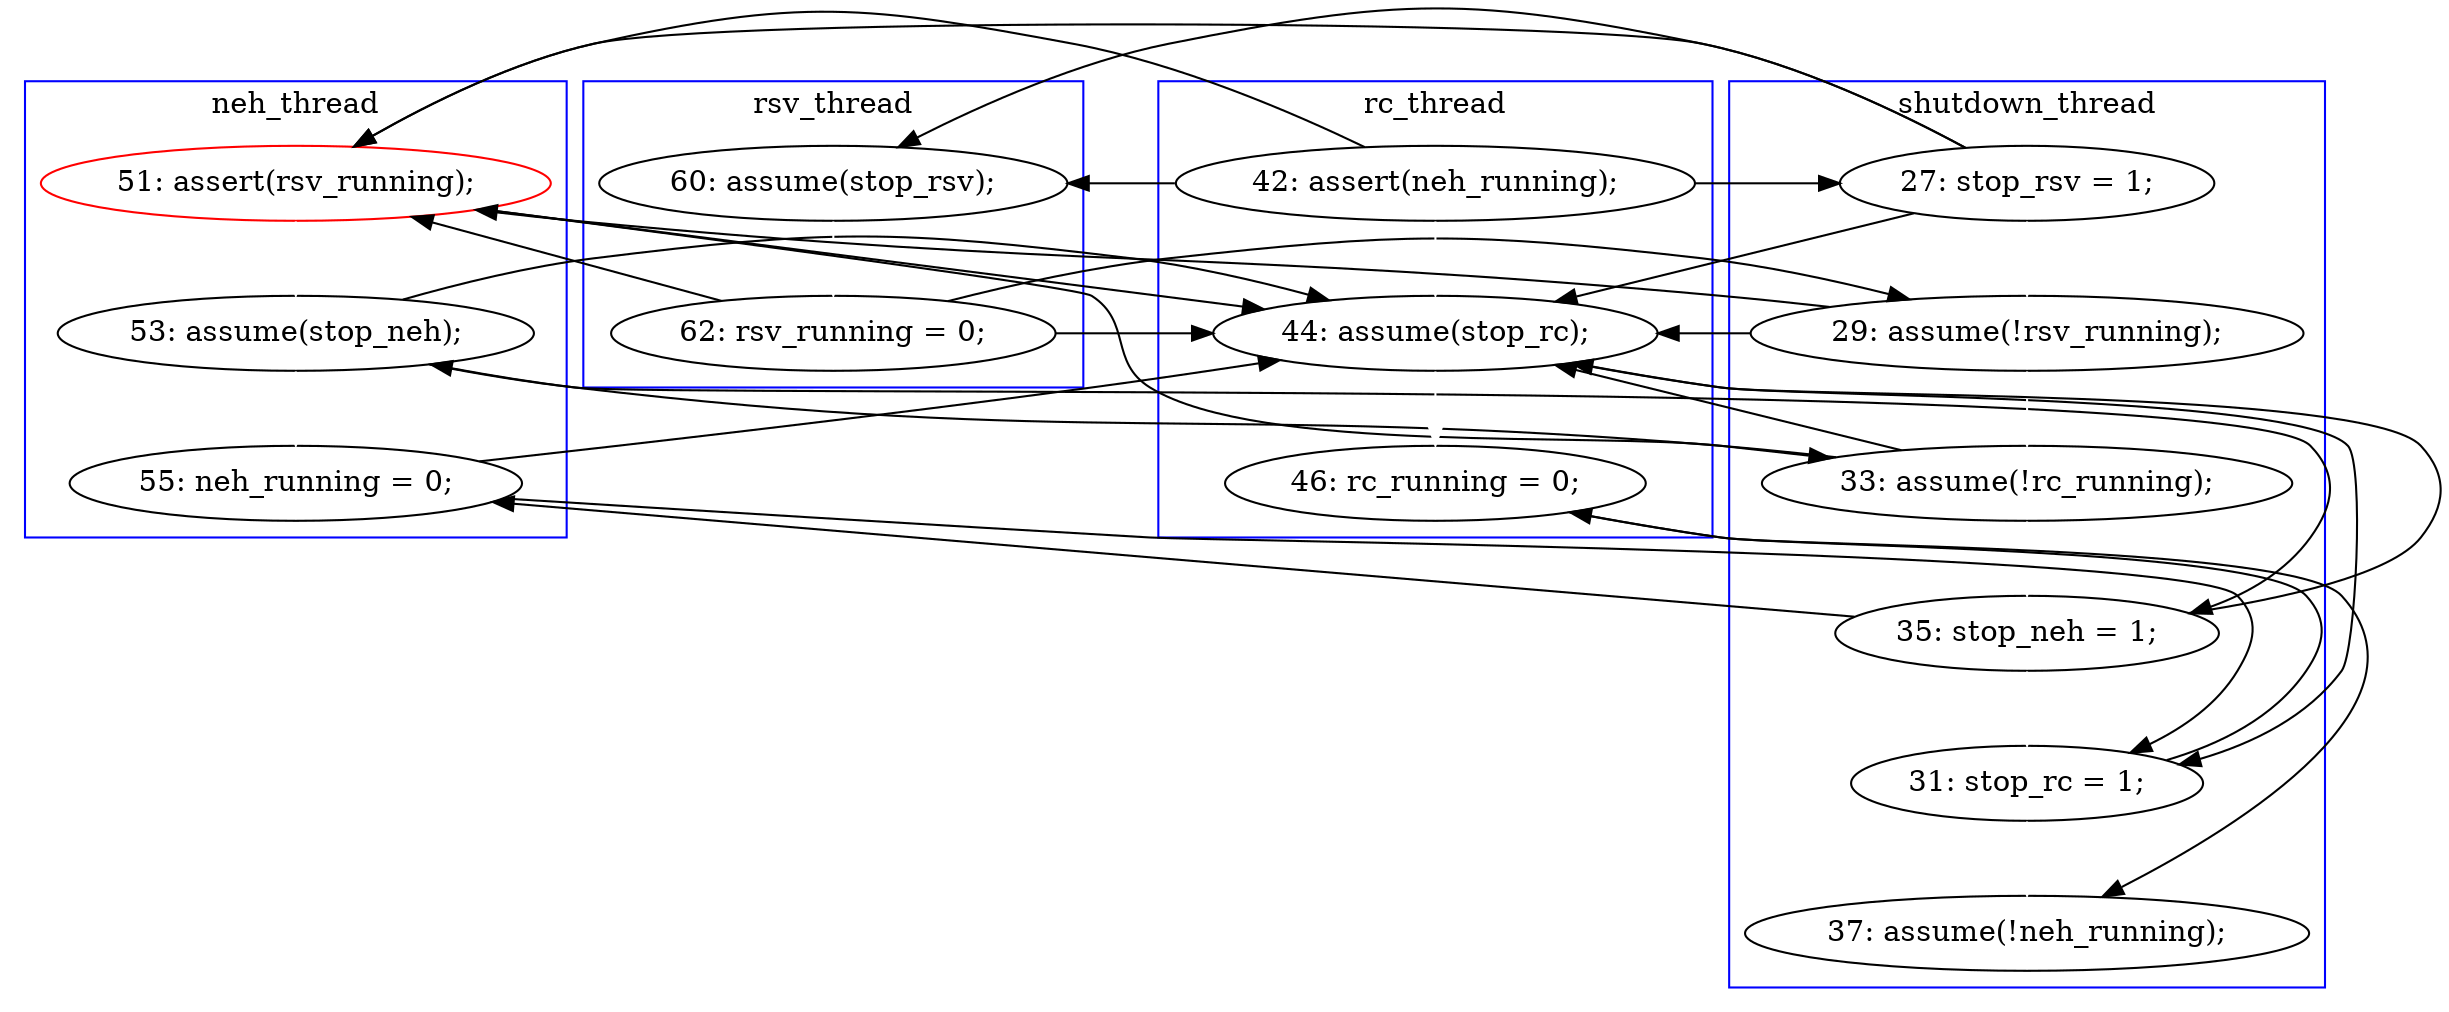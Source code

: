 digraph Counterexample {
	22 -> 23 [color = black, style = solid, constraint = false]
	15 -> 17 [color = black, style = solid, constraint = false]
	18 -> 21 [color = black, style = solid, constraint = false]
	15 -> 21 [color = black, style = solid, constraint = false]
	14 -> 15 [color = black, style = solid, constraint = false]
	17 -> 18 [color = white, style = solid]
	21 -> 27 [color = black, style = solid, constraint = false]
	19 -> 27 [color = black, style = solid, constraint = false]
	27 -> 30 [color = black, style = solid, constraint = false]
	15 -> 19 [color = white, style = solid]
	23 -> 27 [color = black, style = solid, constraint = false]
	23 -> 25 [color = white, style = solid]
	30 -> 32 [color = white, style = solid]
	24 -> 27 [color = black, style = solid, constraint = false]
	24 -> 25 [color = black, style = solid, constraint = false]
	30 -> 31 [color = black, style = solid, constraint = false]
	14 -> 27 [color = white, style = solid]
	14 -> 17 [color = black, style = solid, constraint = false]
	24 -> 30 [color = white, style = solid]
	14 -> 21 [color = black, style = solid, constraint = false]
	23 -> 24 [color = black, style = solid, constraint = false]
	25 -> 27 [color = black, style = solid, constraint = false]
	19 -> 22 [color = white, style = solid]
	22 -> 24 [color = white, style = solid]
	27 -> 31 [color = white, style = solid]
	21 -> 23 [color = white, style = solid]
	18 -> 19 [color = black, style = solid, constraint = false]
	25 -> 30 [color = black, style = solid, constraint = false]
	15 -> 27 [color = black, style = solid, constraint = false]
	18 -> 27 [color = black, style = solid, constraint = false]
	21 -> 22 [color = black, style = solid, constraint = false]
	22 -> 27 [color = black, style = solid, constraint = false]
	19 -> 21 [color = black, style = solid, constraint = false]
	31 -> 32 [color = black, style = solid, constraint = false]
	subgraph cluster3 {
		label = neh_thread
		color = blue
		23  [label = "53: assume(stop_neh);"]
		25  [label = "55: neh_running = 0;"]
		21  [label = "51: assert(rsv_running);", color = red]
	}
	subgraph cluster2 {
		label = rc_thread
		color = blue
		27  [label = "44: assume(stop_rc);"]
		14  [label = "42: assert(neh_running);"]
		31  [label = "46: rc_running = 0;"]
	}
	subgraph cluster1 {
		label = shutdown_thread
		color = blue
		19  [label = "29: assume(!rsv_running);"]
		22  [label = "33: assume(!rc_running);"]
		24  [label = "35: stop_neh = 1;"]
		15  [label = "27: stop_rsv = 1;"]
		32  [label = "37: assume(!neh_running);"]
		30  [label = "31: stop_rc = 1;"]
	}
	subgraph cluster4 {
		label = rsv_thread
		color = blue
		18  [label = "62: rsv_running = 0;"]
		17  [label = "60: assume(stop_rsv);"]
	}
}